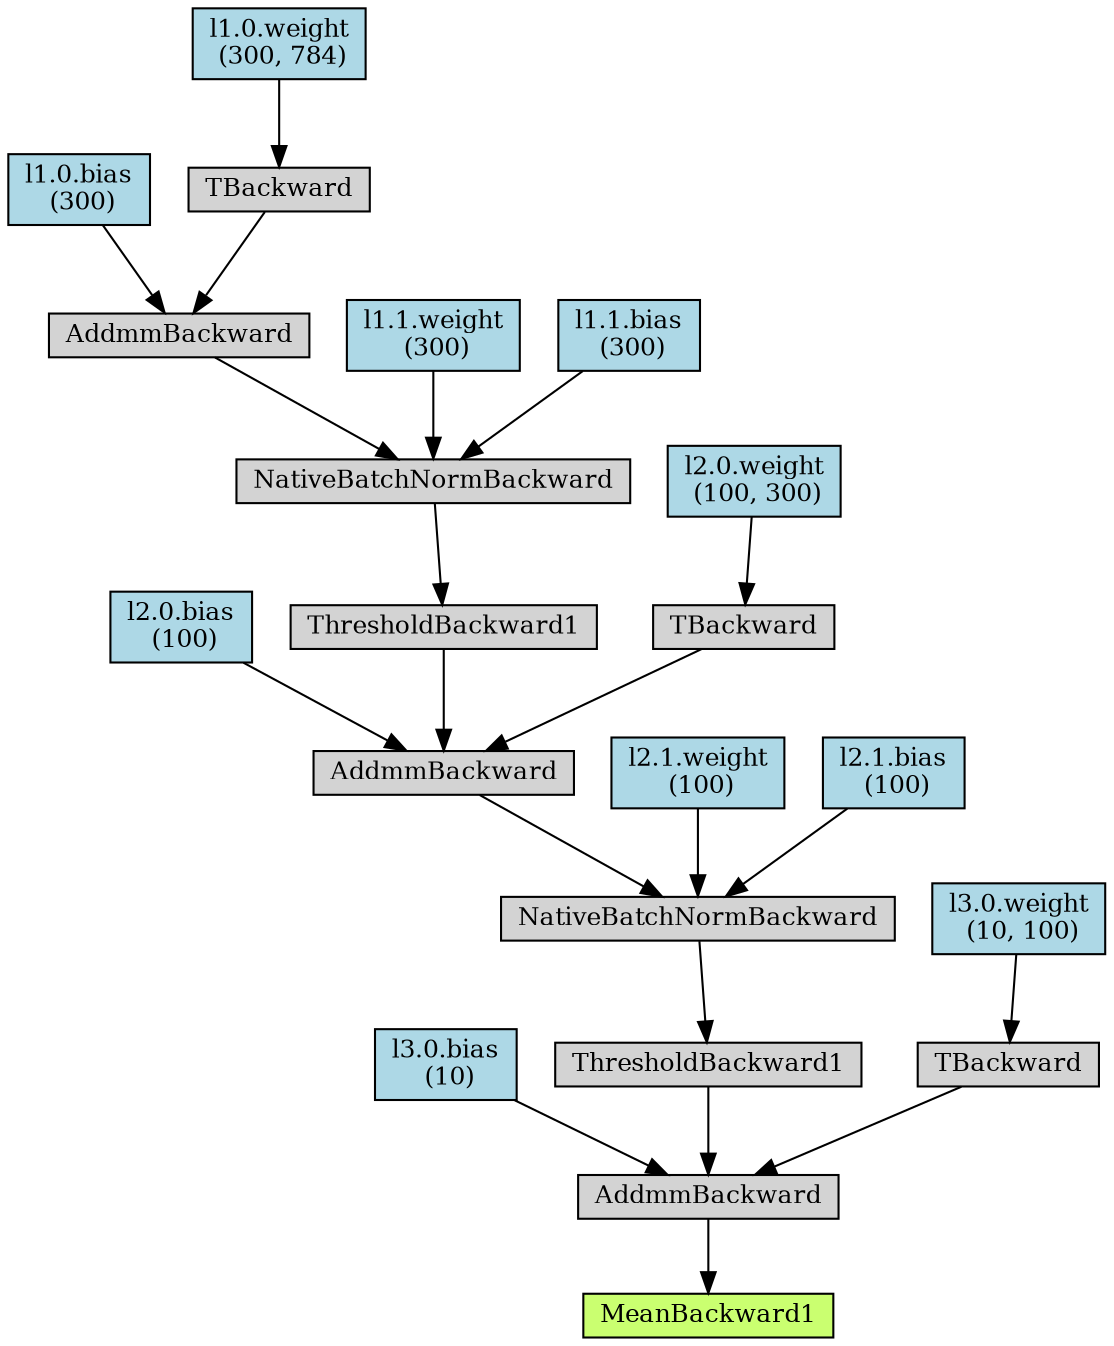digraph {
	graph [size="12,12"]
	node [align=left fontsize=12 height=0.2 ranksep=0.1 shape=box style=filled]
	139940445221384 [label=MeanBackward1 fillcolor=darkolivegreen1]
	139940445221440 -> 139940445221384
	139940445221440 [label=AddmmBackward]
	139940445221552 -> 139940445221440
	139940445221552 [label="l3.0.bias
 (10)" fillcolor=lightblue]
	139940445221608 -> 139940445221440
	139940445221608 [label=ThresholdBackward1]
	139940445221776 -> 139940445221608
	139940445221776 [label=NativeBatchNormBackward]
	139940445221888 -> 139940445221776
	139940445221888 [label=AddmmBackward]
	139940445222112 -> 139940445221888
	139940445222112 [label="l2.0.bias
 (100)" fillcolor=lightblue]
	139940445222168 -> 139940445221888
	139940445222168 [label=ThresholdBackward1]
	139940445222336 -> 139940445222168
	139940445222336 [label=NativeBatchNormBackward]
	139940445222448 -> 139940445222336
	139940445222448 [label=AddmmBackward]
	139940445222672 -> 139940445222448
	139940445222672 [label="l1.0.bias
 (300)" fillcolor=lightblue]
	139940445222728 -> 139940445222448
	139940445222728 [label=TBackward]
	139940445222840 -> 139940445222728
	139940445222840 [label="l1.0.weight
 (300, 784)" fillcolor=lightblue]
	139940445222504 -> 139940445222336
	139940445222504 [label="l1.1.weight
 (300)" fillcolor=lightblue]
	139940445222560 -> 139940445222336
	139940445222560 [label="l1.1.bias
 (300)" fillcolor=lightblue]
	139940445222224 -> 139940445221888
	139940445222224 [label=TBackward]
	139940445222392 -> 139940445222224
	139940445222392 [label="l2.0.weight
 (100, 300)" fillcolor=lightblue]
	139940445221944 -> 139940445221776
	139940445221944 [label="l2.1.weight
 (100)" fillcolor=lightblue]
	139940445222000 -> 139940445221776
	139940445222000 [label="l2.1.bias
 (100)" fillcolor=lightblue]
	139940445221664 -> 139940445221440
	139940445221664 [label=TBackward]
	139940445221832 -> 139940445221664
	139940445221832 [label="l3.0.weight
 (10, 100)" fillcolor=lightblue]
}
